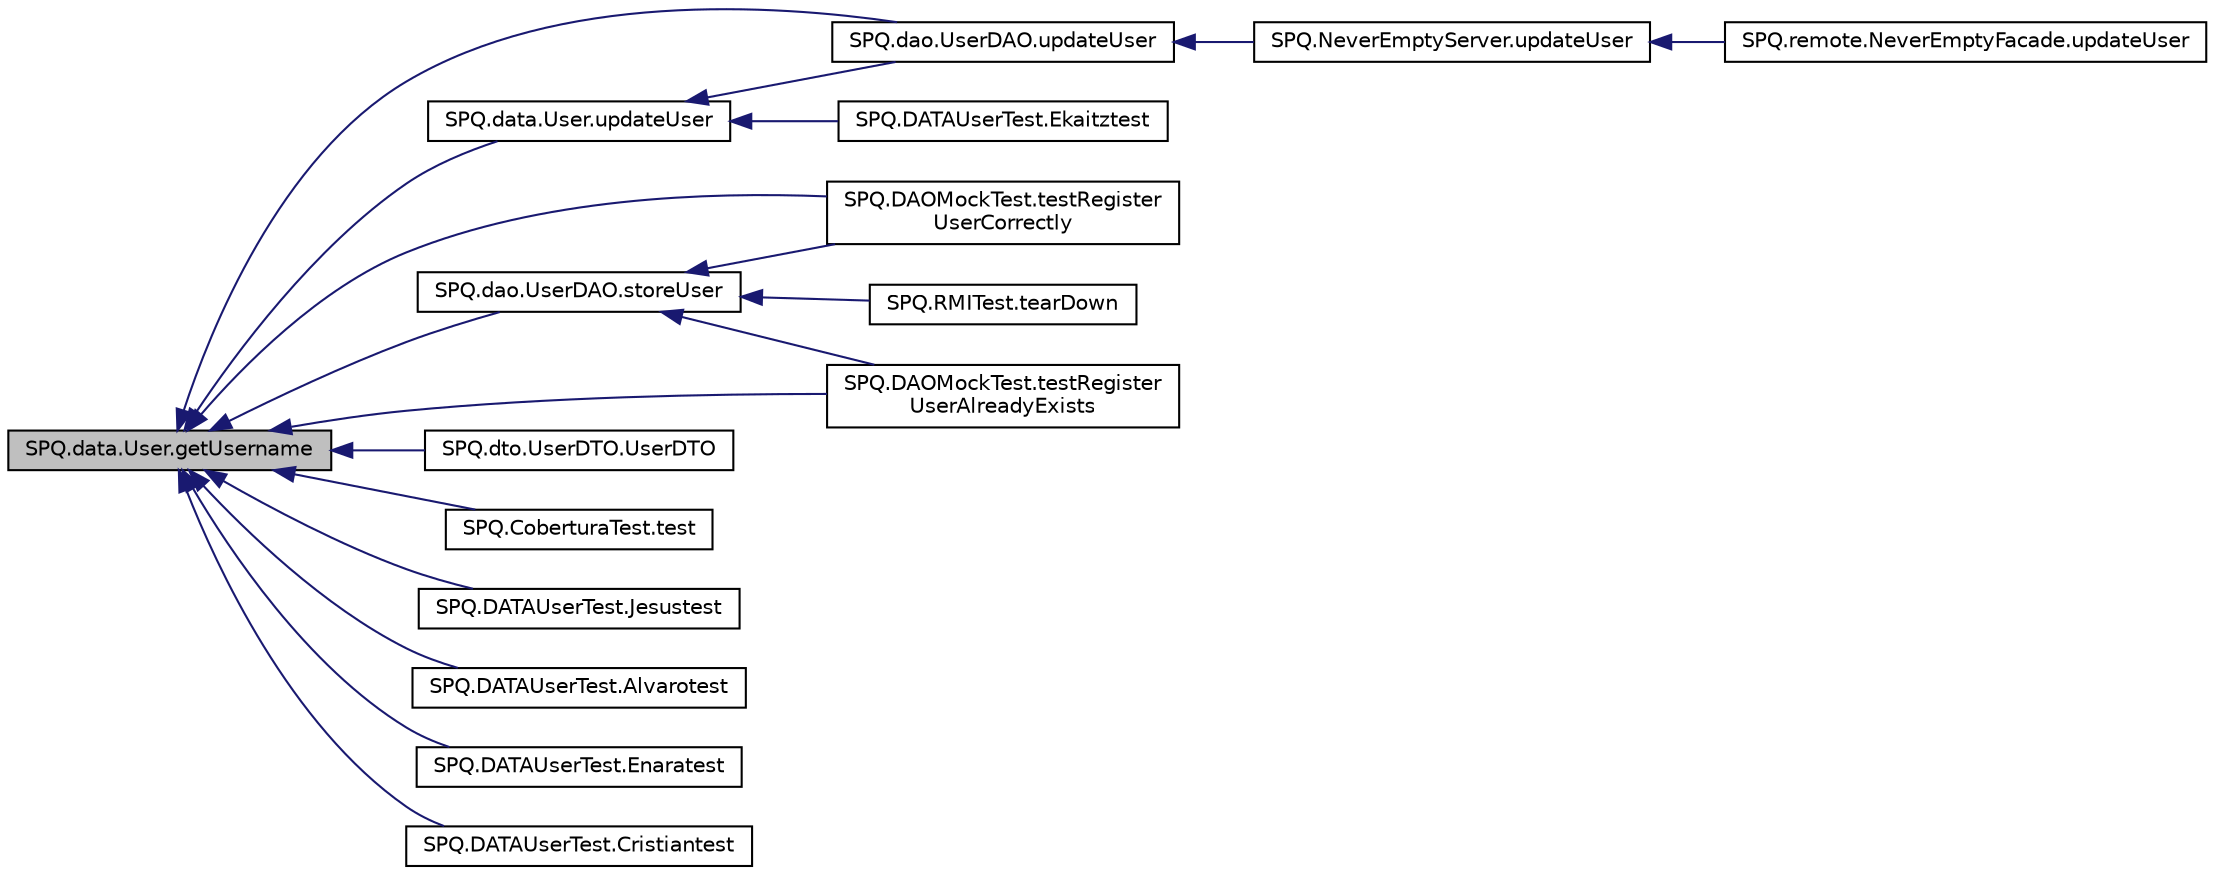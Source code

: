 digraph "SPQ.data.User.getUsername"
{
  edge [fontname="Helvetica",fontsize="10",labelfontname="Helvetica",labelfontsize="10"];
  node [fontname="Helvetica",fontsize="10",shape=record];
  rankdir="LR";
  Node129 [label="SPQ.data.User.getUsername",height=0.2,width=0.4,color="black", fillcolor="grey75", style="filled", fontcolor="black"];
  Node129 -> Node130 [dir="back",color="midnightblue",fontsize="10",style="solid",fontname="Helvetica"];
  Node130 [label="SPQ.dao.UserDAO.updateUser",height=0.2,width=0.4,color="black", fillcolor="white", style="filled",URL="$class_s_p_q_1_1dao_1_1_user_d_a_o.html#a525b7db52aab94cfe24aeac14949504e"];
  Node130 -> Node131 [dir="back",color="midnightblue",fontsize="10",style="solid",fontname="Helvetica"];
  Node131 [label="SPQ.NeverEmptyServer.updateUser",height=0.2,width=0.4,color="black", fillcolor="white", style="filled",URL="$class_s_p_q_1_1_never_empty_server.html#ad39f95ea2309841407f7e8b9e1b9f664"];
  Node131 -> Node132 [dir="back",color="midnightblue",fontsize="10",style="solid",fontname="Helvetica"];
  Node132 [label="SPQ.remote.NeverEmptyFacade.updateUser",height=0.2,width=0.4,color="black", fillcolor="white", style="filled",URL="$class_s_p_q_1_1remote_1_1_never_empty_facade.html#a55ad685d3c176424a7f5f18e5ebe043b"];
  Node129 -> Node133 [dir="back",color="midnightblue",fontsize="10",style="solid",fontname="Helvetica"];
  Node133 [label="SPQ.dao.UserDAO.storeUser",height=0.2,width=0.4,color="black", fillcolor="white", style="filled",URL="$class_s_p_q_1_1dao_1_1_user_d_a_o.html#ad86d4148c7f3fd960fb32de7c68f3f6a"];
  Node133 -> Node134 [dir="back",color="midnightblue",fontsize="10",style="solid",fontname="Helvetica"];
  Node134 [label="SPQ.DAOMockTest.testRegister\lUserCorrectly",height=0.2,width=0.4,color="black", fillcolor="white", style="filled",URL="$class_s_p_q_1_1_d_a_o_mock_test.html#a52505d1cfefe105f8098147df9d2fce0"];
  Node133 -> Node135 [dir="back",color="midnightblue",fontsize="10",style="solid",fontname="Helvetica"];
  Node135 [label="SPQ.DAOMockTest.testRegister\lUserAlreadyExists",height=0.2,width=0.4,color="black", fillcolor="white", style="filled",URL="$class_s_p_q_1_1_d_a_o_mock_test.html#a76004a006ddce595edc7011aafccbe7e"];
  Node133 -> Node136 [dir="back",color="midnightblue",fontsize="10",style="solid",fontname="Helvetica"];
  Node136 [label="SPQ.RMITest.tearDown",height=0.2,width=0.4,color="black", fillcolor="white", style="filled",URL="$class_s_p_q_1_1_r_m_i_test.html#a76a8f88205d4a70c8ed81ee03ab7fa45"];
  Node129 -> Node137 [dir="back",color="midnightblue",fontsize="10",style="solid",fontname="Helvetica"];
  Node137 [label="SPQ.data.User.updateUser",height=0.2,width=0.4,color="black", fillcolor="white", style="filled",URL="$class_s_p_q_1_1data_1_1_user.html#ac472400b9deed770cf6f3591dc9e2886"];
  Node137 -> Node130 [dir="back",color="midnightblue",fontsize="10",style="solid",fontname="Helvetica"];
  Node137 -> Node138 [dir="back",color="midnightblue",fontsize="10",style="solid",fontname="Helvetica"];
  Node138 [label="SPQ.DATAUserTest.Ekaitztest",height=0.2,width=0.4,color="black", fillcolor="white", style="filled",URL="$class_s_p_q_1_1_d_a_t_a_user_test.html#a04242b7156b6bb7828bd569de8027fad"];
  Node129 -> Node139 [dir="back",color="midnightblue",fontsize="10",style="solid",fontname="Helvetica"];
  Node139 [label="SPQ.dto.UserDTO.UserDTO",height=0.2,width=0.4,color="black", fillcolor="white", style="filled",URL="$class_s_p_q_1_1dto_1_1_user_d_t_o.html#a40cad7b1dea2117ed4cb0e69fdc6b929"];
  Node129 -> Node140 [dir="back",color="midnightblue",fontsize="10",style="solid",fontname="Helvetica"];
  Node140 [label="SPQ.CoberturaTest.test",height=0.2,width=0.4,color="black", fillcolor="white", style="filled",URL="$class_s_p_q_1_1_cobertura_test.html#a638bd1485fb908cc3a97cda6f4d8a857"];
  Node129 -> Node134 [dir="back",color="midnightblue",fontsize="10",style="solid",fontname="Helvetica"];
  Node129 -> Node135 [dir="back",color="midnightblue",fontsize="10",style="solid",fontname="Helvetica"];
  Node129 -> Node141 [dir="back",color="midnightblue",fontsize="10",style="solid",fontname="Helvetica"];
  Node141 [label="SPQ.DATAUserTest.Jesustest",height=0.2,width=0.4,color="black", fillcolor="white", style="filled",URL="$class_s_p_q_1_1_d_a_t_a_user_test.html#a29a15c9122a588e854a02c6c2fe1d203"];
  Node129 -> Node142 [dir="back",color="midnightblue",fontsize="10",style="solid",fontname="Helvetica"];
  Node142 [label="SPQ.DATAUserTest.Alvarotest",height=0.2,width=0.4,color="black", fillcolor="white", style="filled",URL="$class_s_p_q_1_1_d_a_t_a_user_test.html#a9d47696cb1887a6d5712f0e9beae2182"];
  Node129 -> Node143 [dir="back",color="midnightblue",fontsize="10",style="solid",fontname="Helvetica"];
  Node143 [label="SPQ.DATAUserTest.Enaratest",height=0.2,width=0.4,color="black", fillcolor="white", style="filled",URL="$class_s_p_q_1_1_d_a_t_a_user_test.html#a84d1c3d3992383e1cb93d07241cf3f02"];
  Node129 -> Node144 [dir="back",color="midnightblue",fontsize="10",style="solid",fontname="Helvetica"];
  Node144 [label="SPQ.DATAUserTest.Cristiantest",height=0.2,width=0.4,color="black", fillcolor="white", style="filled",URL="$class_s_p_q_1_1_d_a_t_a_user_test.html#a7defc94d9391e6721dee5c627f75e1fb"];
}
